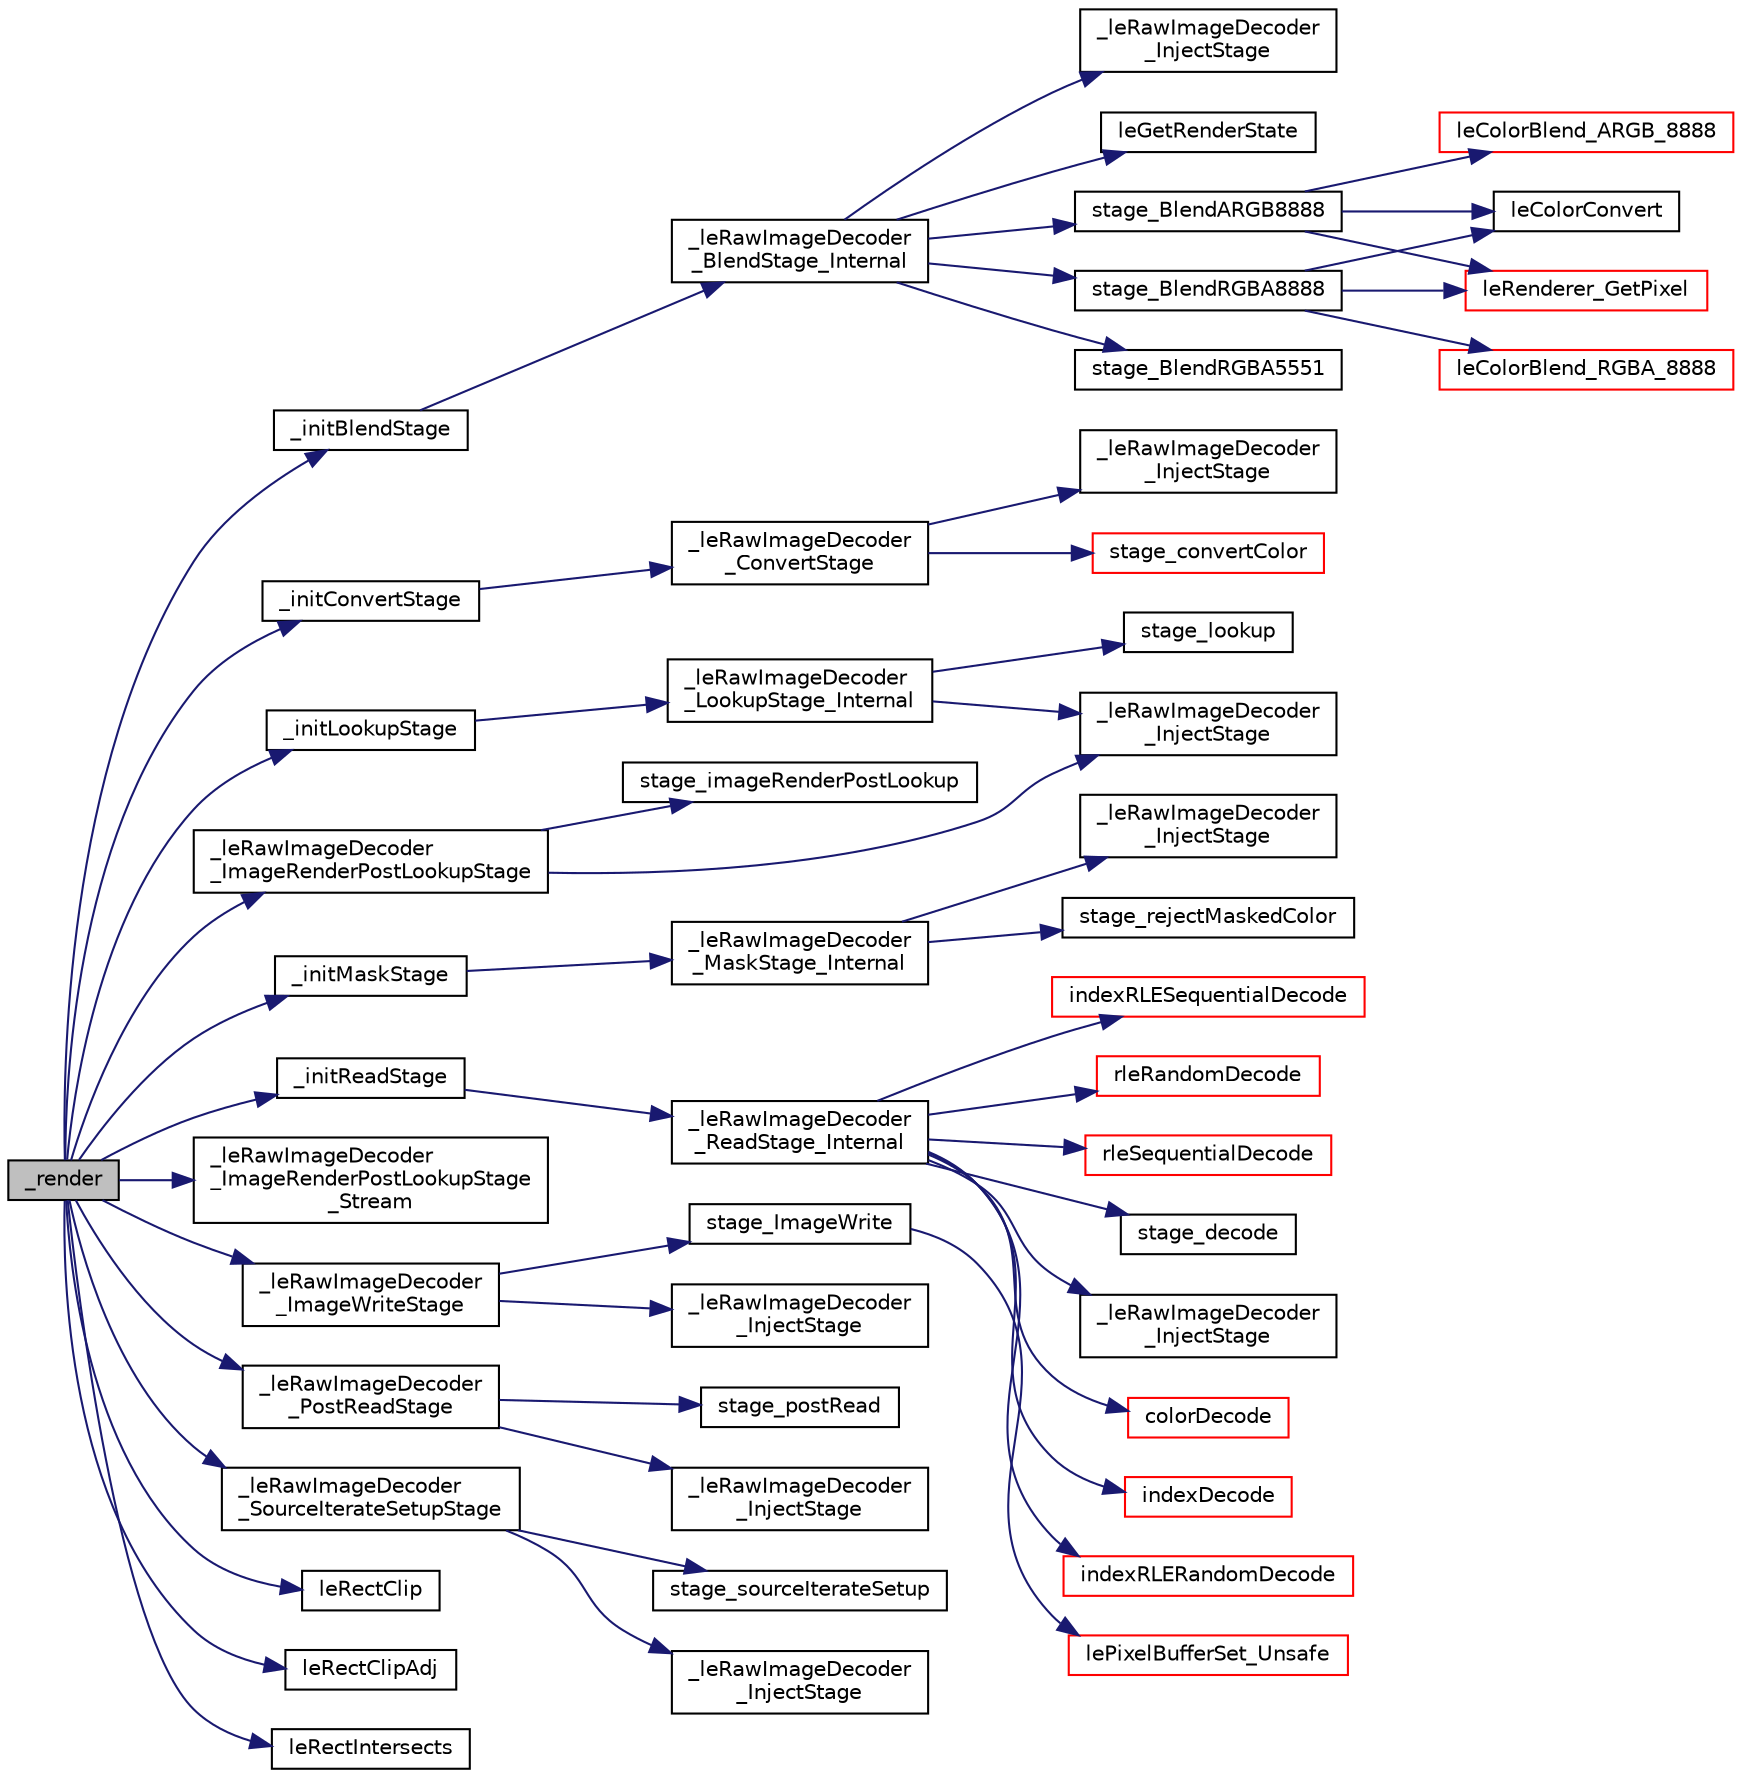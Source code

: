 digraph "_render"
{
 // LATEX_PDF_SIZE
  edge [fontname="Helvetica",fontsize="10",labelfontname="Helvetica",labelfontsize="10"];
  node [fontname="Helvetica",fontsize="10",shape=record];
  rankdir="LR";
  Node1 [label="_render",height=0.2,width=0.4,color="black", fillcolor="grey75", style="filled", fontcolor="black",tooltip=" "];
  Node1 -> Node2 [color="midnightblue",fontsize="10",style="solid",fontname="Helvetica"];
  Node2 [label="_initBlendStage",height=0.2,width=0.4,color="black", fillcolor="white", style="filled",URL="$legato__imagedecoder__raw_8c.html#ae84e547d671bf4466be0f35934fa0ef1",tooltip=" "];
  Node2 -> Node3 [color="midnightblue",fontsize="10",style="solid",fontname="Helvetica"];
  Node3 [label="_leRawImageDecoder\l_BlendStage_Internal",height=0.2,width=0.4,color="black", fillcolor="white", style="filled",URL="$legato__imagedecoder__raw_8c.html#a3cc95cd6305fc9ffd898af05ddfc5b69",tooltip=" "];
  Node3 -> Node4 [color="midnightblue",fontsize="10",style="solid",fontname="Helvetica"];
  Node4 [label="_leRawImageDecoder\l_InjectStage",height=0.2,width=0.4,color="black", fillcolor="white", style="filled",URL="$legato__imagedecoder__raw__blend_8c.html#afe19a22091ec64bedbf79fe6f9fdedb2",tooltip=" "];
  Node3 -> Node5 [color="midnightblue",fontsize="10",style="solid",fontname="Helvetica"];
  Node5 [label="leGetRenderState",height=0.2,width=0.4,color="black", fillcolor="white", style="filled",URL="$legato__renderer_8c.html#acf4d7d2f8cb00624604cdb1f8807a166",tooltip=" "];
  Node3 -> Node6 [color="midnightblue",fontsize="10",style="solid",fontname="Helvetica"];
  Node6 [label="stage_BlendARGB8888",height=0.2,width=0.4,color="black", fillcolor="white", style="filled",URL="$legato__imagedecoder__raw__blend_8c.html#a3ca42464ef161512a4835fa837b1753c",tooltip=" "];
  Node6 -> Node7 [color="midnightblue",fontsize="10",style="solid",fontname="Helvetica"];
  Node7 [label="leColorBlend_ARGB_8888",height=0.2,width=0.4,color="red", fillcolor="white", style="filled",URL="$legato__color_8h.html#af80440ac62c3a61c24da0bcff39e634a",tooltip=" "];
  Node6 -> Node10 [color="midnightblue",fontsize="10",style="solid",fontname="Helvetica"];
  Node10 [label="leColorConvert",height=0.2,width=0.4,color="black", fillcolor="white", style="filled",URL="$legato__color_8h.html#a53c185c8a78fff8675a52086fed04f65",tooltip=" "];
  Node6 -> Node11 [color="midnightblue",fontsize="10",style="solid",fontname="Helvetica"];
  Node11 [label="leRenderer_GetPixel",height=0.2,width=0.4,color="red", fillcolor="white", style="filled",URL="$legato__draw_8c.html#a7f26c2ccb229d4d3d7484ba268c9a235",tooltip=" "];
  Node3 -> Node14 [color="midnightblue",fontsize="10",style="solid",fontname="Helvetica"];
  Node14 [label="stage_BlendRGBA5551",height=0.2,width=0.4,color="black", fillcolor="white", style="filled",URL="$legato__imagedecoder__raw__blend_8c.html#aaa01e9f22d86b482b43c288ef90e19f5",tooltip=" "];
  Node3 -> Node15 [color="midnightblue",fontsize="10",style="solid",fontname="Helvetica"];
  Node15 [label="stage_BlendRGBA8888",height=0.2,width=0.4,color="black", fillcolor="white", style="filled",URL="$legato__imagedecoder__raw__blend_8c.html#a53560bb3482e05abcb541934600d975c",tooltip=" "];
  Node15 -> Node16 [color="midnightblue",fontsize="10",style="solid",fontname="Helvetica"];
  Node16 [label="leColorBlend_RGBA_8888",height=0.2,width=0.4,color="red", fillcolor="white", style="filled",URL="$legato__color_8h.html#ae8d7567769600843b3d253ff899b7175",tooltip=" "];
  Node15 -> Node10 [color="midnightblue",fontsize="10",style="solid",fontname="Helvetica"];
  Node15 -> Node11 [color="midnightblue",fontsize="10",style="solid",fontname="Helvetica"];
  Node1 -> Node17 [color="midnightblue",fontsize="10",style="solid",fontname="Helvetica"];
  Node17 [label="_initConvertStage",height=0.2,width=0.4,color="black", fillcolor="white", style="filled",URL="$legato__imagedecoder__raw_8c.html#a3da3f2023c752b9098cb19aedfd68867",tooltip=" "];
  Node17 -> Node18 [color="midnightblue",fontsize="10",style="solid",fontname="Helvetica"];
  Node18 [label="_leRawImageDecoder\l_ConvertStage",height=0.2,width=0.4,color="black", fillcolor="white", style="filled",URL="$legato__imagedecoder__raw_8c.html#a9bfc7c82e7d09a53dddeb08920da87e3",tooltip=" "];
  Node18 -> Node19 [color="midnightblue",fontsize="10",style="solid",fontname="Helvetica"];
  Node19 [label="_leRawImageDecoder\l_InjectStage",height=0.2,width=0.4,color="black", fillcolor="white", style="filled",URL="$legato__imagedecoder__raw__convert_8c.html#afe19a22091ec64bedbf79fe6f9fdedb2",tooltip=" "];
  Node18 -> Node20 [color="midnightblue",fontsize="10",style="solid",fontname="Helvetica"];
  Node20 [label="stage_convertColor",height=0.2,width=0.4,color="red", fillcolor="white", style="filled",URL="$legato__imagedecoder__raw__convert_8c.html#abad62b03516a6c3b689b41046aebecc6",tooltip=" "];
  Node1 -> Node22 [color="midnightblue",fontsize="10",style="solid",fontname="Helvetica"];
  Node22 [label="_initLookupStage",height=0.2,width=0.4,color="black", fillcolor="white", style="filled",URL="$legato__imagedecoder__raw_8c.html#a05f5f398ebeace8fa7ecfeafd47e759d",tooltip=" "];
  Node22 -> Node23 [color="midnightblue",fontsize="10",style="solid",fontname="Helvetica"];
  Node23 [label="_leRawImageDecoder\l_LookupStage_Internal",height=0.2,width=0.4,color="black", fillcolor="white", style="filled",URL="$legato__imagedecoder__raw_8c.html#a2b4ca555e58f1725177104f76763334d",tooltip=" "];
  Node23 -> Node24 [color="midnightblue",fontsize="10",style="solid",fontname="Helvetica"];
  Node24 [label="_leRawImageDecoder\l_InjectStage",height=0.2,width=0.4,color="black", fillcolor="white", style="filled",URL="$legato__imagedecoder__raw__palette__internal_8c.html#afe19a22091ec64bedbf79fe6f9fdedb2",tooltip=" "];
  Node23 -> Node25 [color="midnightblue",fontsize="10",style="solid",fontname="Helvetica"];
  Node25 [label="stage_lookup",height=0.2,width=0.4,color="black", fillcolor="white", style="filled",URL="$legato__imagedecoder__raw__palette__internal_8c.html#ad4b19ba689938adad37028c54aeea3a6",tooltip=" "];
  Node1 -> Node26 [color="midnightblue",fontsize="10",style="solid",fontname="Helvetica"];
  Node26 [label="_initMaskStage",height=0.2,width=0.4,color="black", fillcolor="white", style="filled",URL="$legato__imagedecoder__raw_8c.html#af9d30663fde1d33ec519e356682cf7b2",tooltip=" "];
  Node26 -> Node27 [color="midnightblue",fontsize="10",style="solid",fontname="Helvetica"];
  Node27 [label="_leRawImageDecoder\l_MaskStage_Internal",height=0.2,width=0.4,color="black", fillcolor="white", style="filled",URL="$legato__imagedecoder__raw_8c.html#ab715560134c817909204507e30dd49d9",tooltip=" "];
  Node27 -> Node28 [color="midnightblue",fontsize="10",style="solid",fontname="Helvetica"];
  Node28 [label="_leRawImageDecoder\l_InjectStage",height=0.2,width=0.4,color="black", fillcolor="white", style="filled",URL="$legato__imagedecoder__raw__mask_8c.html#afe19a22091ec64bedbf79fe6f9fdedb2",tooltip=" "];
  Node27 -> Node29 [color="midnightblue",fontsize="10",style="solid",fontname="Helvetica"];
  Node29 [label="stage_rejectMaskedColor",height=0.2,width=0.4,color="black", fillcolor="white", style="filled",URL="$legato__imagedecoder__raw__mask_8c.html#a06de49c8299aa427261067b34121c5af",tooltip=" "];
  Node1 -> Node30 [color="midnightblue",fontsize="10",style="solid",fontname="Helvetica"];
  Node30 [label="_initReadStage",height=0.2,width=0.4,color="black", fillcolor="white", style="filled",URL="$legato__imagedecoder__raw_8c.html#a9824b1b7a536b18f5267b987211dd284",tooltip=" "];
  Node30 -> Node31 [color="midnightblue",fontsize="10",style="solid",fontname="Helvetica"];
  Node31 [label="_leRawImageDecoder\l_ReadStage_Internal",height=0.2,width=0.4,color="black", fillcolor="white", style="filled",URL="$legato__imagedecoder__raw_8c.html#afc2a3e7180571030555a50171db7ee49",tooltip=" "];
  Node31 -> Node32 [color="midnightblue",fontsize="10",style="solid",fontname="Helvetica"];
  Node32 [label="_leRawImageDecoder\l_InjectStage",height=0.2,width=0.4,color="black", fillcolor="white", style="filled",URL="$legato__imagedecoder__raw__read__internal_8c.html#afe19a22091ec64bedbf79fe6f9fdedb2",tooltip=" "];
  Node31 -> Node33 [color="midnightblue",fontsize="10",style="solid",fontname="Helvetica"];
  Node33 [label="colorDecode",height=0.2,width=0.4,color="red", fillcolor="white", style="filled",URL="$legato__imagedecoder__raw__read__internal_8c.html#aafcb7463372ac88bc422c8c3c90d4798",tooltip=" "];
  Node31 -> Node34 [color="midnightblue",fontsize="10",style="solid",fontname="Helvetica"];
  Node34 [label="indexDecode",height=0.2,width=0.4,color="red", fillcolor="white", style="filled",URL="$legato__imagedecoder__raw__read__internal_8c.html#a3894457db0b74e9b3642d2815366c3d3",tooltip=" "];
  Node31 -> Node36 [color="midnightblue",fontsize="10",style="solid",fontname="Helvetica"];
  Node36 [label="indexRLERandomDecode",height=0.2,width=0.4,color="red", fillcolor="white", style="filled",URL="$legato__imagedecoder__raw__read__internal_8c.html#a3c0f03074b0346cc74ce7ef5e334e5b4",tooltip=" "];
  Node31 -> Node40 [color="midnightblue",fontsize="10",style="solid",fontname="Helvetica"];
  Node40 [label="indexRLESequentialDecode",height=0.2,width=0.4,color="red", fillcolor="white", style="filled",URL="$legato__imagedecoder__raw__read__internal_8c.html#a136e9ddd432e8667037a8c3c14459087",tooltip=" "];
  Node31 -> Node41 [color="midnightblue",fontsize="10",style="solid",fontname="Helvetica"];
  Node41 [label="rleRandomDecode",height=0.2,width=0.4,color="red", fillcolor="white", style="filled",URL="$legato__imagedecoder__raw__read__internal_8c.html#ae83e04290061277cc90f2f03533abd01",tooltip=" "];
  Node31 -> Node42 [color="midnightblue",fontsize="10",style="solid",fontname="Helvetica"];
  Node42 [label="rleSequentialDecode",height=0.2,width=0.4,color="red", fillcolor="white", style="filled",URL="$legato__imagedecoder__raw__read__internal_8c.html#a402e421ec3262481ca0413889f2454c2",tooltip=" "];
  Node31 -> Node43 [color="midnightblue",fontsize="10",style="solid",fontname="Helvetica"];
  Node43 [label="stage_decode",height=0.2,width=0.4,color="black", fillcolor="white", style="filled",URL="$legato__imagedecoder__raw__read__internal_8c.html#a4cb5c4433c3aa5efbe365eb2f48ba5c5",tooltip=" "];
  Node1 -> Node44 [color="midnightblue",fontsize="10",style="solid",fontname="Helvetica"];
  Node44 [label="_leRawImageDecoder\l_ImageRenderPostLookupStage",height=0.2,width=0.4,color="black", fillcolor="white", style="filled",URL="$legato__imagedecoder__raw_8c.html#ae16ead3f29790368f9a11d30ea0372ed",tooltip=" "];
  Node44 -> Node24 [color="midnightblue",fontsize="10",style="solid",fontname="Helvetica"];
  Node44 -> Node45 [color="midnightblue",fontsize="10",style="solid",fontname="Helvetica"];
  Node45 [label="stage_imageRenderPostLookup",height=0.2,width=0.4,color="black", fillcolor="white", style="filled",URL="$legato__imagedecoder__raw__palette__internal_8c.html#a35e030bee0778d03a6c581b4c7597e23",tooltip=" "];
  Node1 -> Node46 [color="midnightblue",fontsize="10",style="solid",fontname="Helvetica"];
  Node46 [label="_leRawImageDecoder\l_ImageRenderPostLookupStage\l_Stream",height=0.2,width=0.4,color="black", fillcolor="white", style="filled",URL="$legato__imagedecoder__raw_8c.html#aebde8297d7e37eaa2db108ad5b845cf6",tooltip=" "];
  Node1 -> Node47 [color="midnightblue",fontsize="10",style="solid",fontname="Helvetica"];
  Node47 [label="_leRawImageDecoder\l_ImageWriteStage",height=0.2,width=0.4,color="black", fillcolor="white", style="filled",URL="$legato__imagedecoder__raw_8c.html#a41a71fac438335bcbb442f21ee59bbc8",tooltip=" "];
  Node47 -> Node48 [color="midnightblue",fontsize="10",style="solid",fontname="Helvetica"];
  Node48 [label="_leRawImageDecoder\l_InjectStage",height=0.2,width=0.4,color="black", fillcolor="white", style="filled",URL="$legato__imagedecoder__raw__write_8c.html#afe19a22091ec64bedbf79fe6f9fdedb2",tooltip=" "];
  Node47 -> Node49 [color="midnightblue",fontsize="10",style="solid",fontname="Helvetica"];
  Node49 [label="stage_ImageWrite",height=0.2,width=0.4,color="black", fillcolor="white", style="filled",URL="$legato__imagedecoder__raw__write_8c.html#a687275bf8c1fa595a72e962fbf959eda",tooltip=" "];
  Node49 -> Node50 [color="midnightblue",fontsize="10",style="solid",fontname="Helvetica"];
  Node50 [label="lePixelBufferSet_Unsafe",height=0.2,width=0.4,color="red", fillcolor="white", style="filled",URL="$legato__pixelbuffer_8c.html#a59ec7b62436ec8e72b5627c4ac04e4e5",tooltip=" "];
  Node1 -> Node52 [color="midnightblue",fontsize="10",style="solid",fontname="Helvetica"];
  Node52 [label="_leRawImageDecoder\l_PostReadStage",height=0.2,width=0.4,color="black", fillcolor="white", style="filled",URL="$legato__imagedecoder__raw_8c.html#affa2da6eeda26e4ad49815f2e26ffda7",tooltip=" "];
  Node52 -> Node53 [color="midnightblue",fontsize="10",style="solid",fontname="Helvetica"];
  Node53 [label="_leRawImageDecoder\l_InjectStage",height=0.2,width=0.4,color="black", fillcolor="white", style="filled",URL="$legato__imagedecoder__raw__scale_8c.html#afe19a22091ec64bedbf79fe6f9fdedb2",tooltip=" "];
  Node52 -> Node54 [color="midnightblue",fontsize="10",style="solid",fontname="Helvetica"];
  Node54 [label="stage_postRead",height=0.2,width=0.4,color="black", fillcolor="white", style="filled",URL="$legato__imagedecoder__raw__scale_8c.html#af46f61192270e1e5d5b33cc41238ce56",tooltip=" "];
  Node1 -> Node55 [color="midnightblue",fontsize="10",style="solid",fontname="Helvetica"];
  Node55 [label="_leRawImageDecoder\l_SourceIterateSetupStage",height=0.2,width=0.4,color="black", fillcolor="white", style="filled",URL="$legato__imagedecoder__raw_8c.html#ae48771936903a1fe442232e37c446297",tooltip=" "];
  Node55 -> Node56 [color="midnightblue",fontsize="10",style="solid",fontname="Helvetica"];
  Node56 [label="_leRawImageDecoder\l_InjectStage",height=0.2,width=0.4,color="black", fillcolor="white", style="filled",URL="$legato__imagedecoder__raw__setup_8c.html#afe19a22091ec64bedbf79fe6f9fdedb2",tooltip=" "];
  Node55 -> Node57 [color="midnightblue",fontsize="10",style="solid",fontname="Helvetica"];
  Node57 [label="stage_sourceIterateSetup",height=0.2,width=0.4,color="black", fillcolor="white", style="filled",URL="$legato__imagedecoder__raw__setup_8c.html#a7c3a07d43e7f78f5700590638c4189a1",tooltip=" "];
  Node1 -> Node58 [color="midnightblue",fontsize="10",style="solid",fontname="Helvetica"];
  Node58 [label="leRectClip",height=0.2,width=0.4,color="black", fillcolor="white", style="filled",URL="$legato__rect_8c.html#ac19d2a378a0bed1eb149afa2c07256be",tooltip=" "];
  Node1 -> Node59 [color="midnightblue",fontsize="10",style="solid",fontname="Helvetica"];
  Node59 [label="leRectClipAdj",height=0.2,width=0.4,color="black", fillcolor="white", style="filled",URL="$legato__rect_8c.html#a2d558c00bd20e442c53a04cc9db2edf0",tooltip=" "];
  Node1 -> Node60 [color="midnightblue",fontsize="10",style="solid",fontname="Helvetica"];
  Node60 [label="leRectIntersects",height=0.2,width=0.4,color="black", fillcolor="white", style="filled",URL="$legato__rect_8c.html#a3ae2e8d6ed6a3a5af11b9273fb02195d",tooltip=" "];
}

